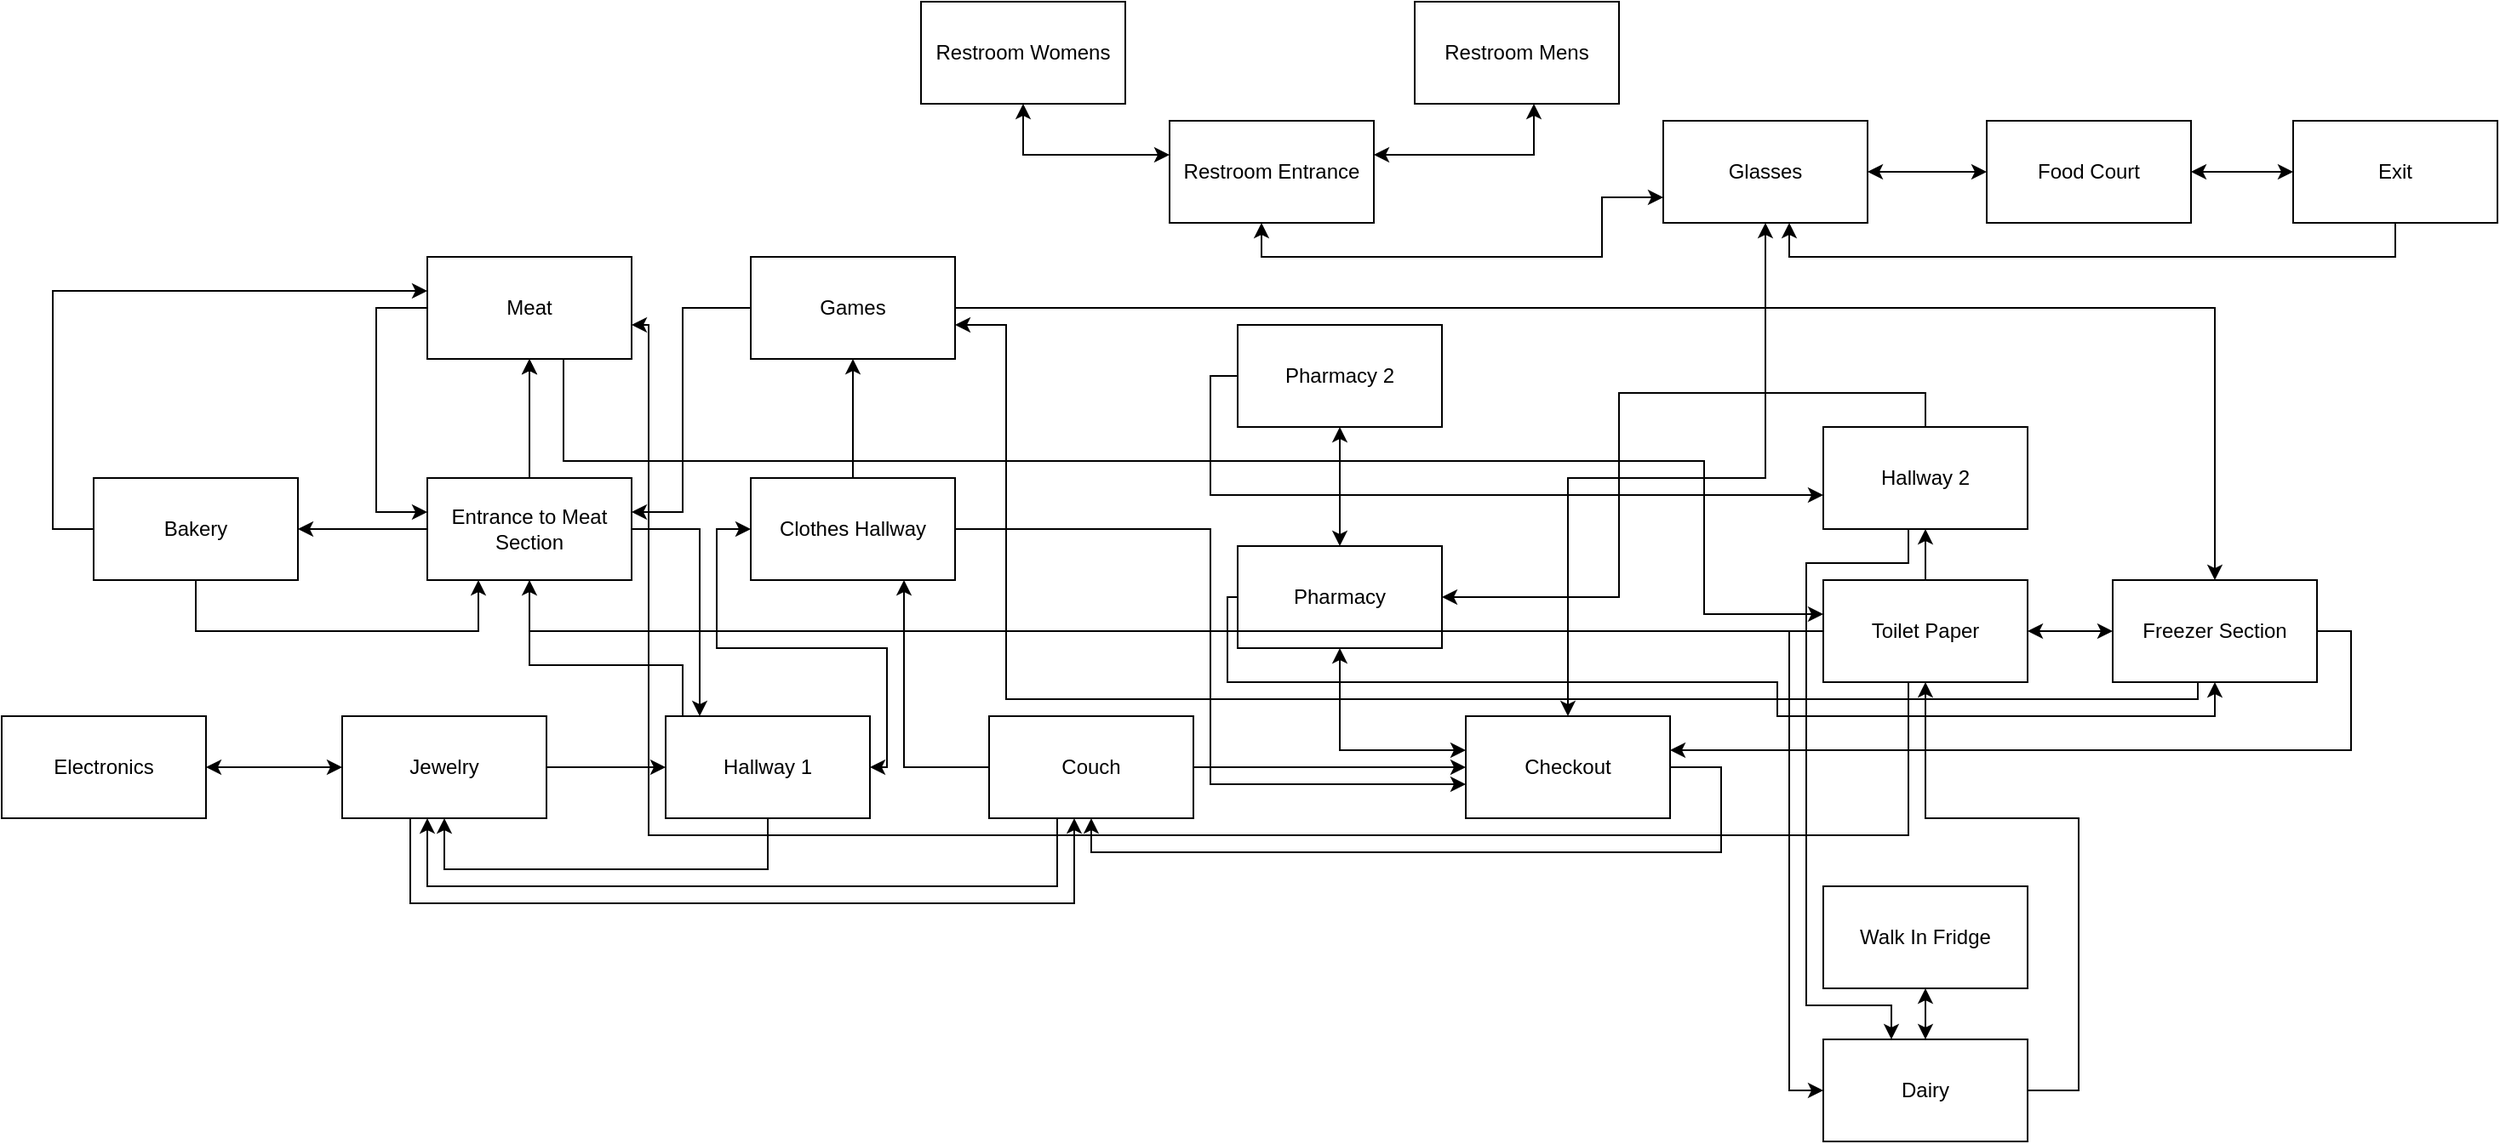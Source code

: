 <mxfile version="14.1.8" type="device"><diagram id="SVizjwu3zamiHl7EH8Ig" name="Page-1"><mxGraphModel dx="1673" dy="980" grid="1" gridSize="10" guides="1" tooltips="1" connect="1" arrows="1" fold="1" page="1" pageScale="1" pageWidth="827" pageHeight="1169" math="0" shadow="0"><root><mxCell id="0"/><mxCell id="1" parent="0"/><mxCell id="qOMJNBnPbXfByfTfFSW_-3" style="edgeStyle=orthogonalEdgeStyle;rounded=0;orthogonalLoop=1;jettySize=auto;html=1;startArrow=classic;startFill=1;" parent="1" source="qOMJNBnPbXfByfTfFSW_-1" target="qOMJNBnPbXfByfTfFSW_-2" edge="1"><mxGeometry relative="1" as="geometry"/></mxCell><mxCell id="qOMJNBnPbXfByfTfFSW_-1" value="Electronics" style="rounded=0;whiteSpace=wrap;html=1;" parent="1" vertex="1"><mxGeometry x="240" y="500" width="120" height="60" as="geometry"/></mxCell><mxCell id="qOMJNBnPbXfByfTfFSW_-5" style="edgeStyle=orthogonalEdgeStyle;rounded=0;orthogonalLoop=1;jettySize=auto;html=1;entryX=0;entryY=0.5;entryDx=0;entryDy=0;startArrow=none;startFill=0;" parent="1" source="qOMJNBnPbXfByfTfFSW_-2" target="qOMJNBnPbXfByfTfFSW_-4" edge="1"><mxGeometry relative="1" as="geometry"/></mxCell><mxCell id="qOMJNBnPbXfByfTfFSW_-32" style="edgeStyle=orthogonalEdgeStyle;rounded=0;orthogonalLoop=1;jettySize=auto;html=1;startArrow=none;startFill=0;" parent="1" source="qOMJNBnPbXfByfTfFSW_-2" target="qOMJNBnPbXfByfTfFSW_-7" edge="1"><mxGeometry relative="1" as="geometry"><Array as="points"><mxPoint x="480" y="610"/><mxPoint x="870" y="610"/></Array></mxGeometry></mxCell><mxCell id="qOMJNBnPbXfByfTfFSW_-2" value="Jewelry" style="rounded=0;whiteSpace=wrap;html=1;" parent="1" vertex="1"><mxGeometry x="440" y="500" width="120" height="60" as="geometry"/></mxCell><mxCell id="qOMJNBnPbXfByfTfFSW_-31" style="edgeStyle=orthogonalEdgeStyle;rounded=0;orthogonalLoop=1;jettySize=auto;html=1;startArrow=none;startFill=0;" parent="1" source="qOMJNBnPbXfByfTfFSW_-4" target="qOMJNBnPbXfByfTfFSW_-2" edge="1"><mxGeometry relative="1" as="geometry"><Array as="points"><mxPoint x="690" y="590"/><mxPoint x="500" y="590"/></Array></mxGeometry></mxCell><mxCell id="qOMJNBnPbXfByfTfFSW_-35" style="edgeStyle=orthogonalEdgeStyle;rounded=0;orthogonalLoop=1;jettySize=auto;html=1;startArrow=classic;startFill=1;" parent="1" source="qOMJNBnPbXfByfTfFSW_-4" target="qOMJNBnPbXfByfTfFSW_-34" edge="1"><mxGeometry relative="1" as="geometry"><Array as="points"><mxPoint x="760" y="530"/><mxPoint x="760" y="460"/><mxPoint x="660" y="460"/><mxPoint x="660" y="390"/></Array></mxGeometry></mxCell><mxCell id="qOMJNBnPbXfByfTfFSW_-58" style="edgeStyle=orthogonalEdgeStyle;rounded=0;orthogonalLoop=1;jettySize=auto;html=1;startArrow=none;startFill=0;" parent="1" source="qOMJNBnPbXfByfTfFSW_-4" target="qOMJNBnPbXfByfTfFSW_-57" edge="1"><mxGeometry relative="1" as="geometry"><Array as="points"><mxPoint x="640" y="470"/><mxPoint x="550" y="470"/></Array></mxGeometry></mxCell><mxCell id="qOMJNBnPbXfByfTfFSW_-4" value="Hallway 1" style="rounded=0;whiteSpace=wrap;html=1;" parent="1" vertex="1"><mxGeometry x="630" y="500" width="120" height="60" as="geometry"/></mxCell><mxCell id="qOMJNBnPbXfByfTfFSW_-10" style="edgeStyle=orthogonalEdgeStyle;rounded=0;orthogonalLoop=1;jettySize=auto;html=1;startArrow=none;startFill=0;" parent="1" source="qOMJNBnPbXfByfTfFSW_-7" target="qOMJNBnPbXfByfTfFSW_-9" edge="1"><mxGeometry relative="1" as="geometry"/></mxCell><mxCell id="qOMJNBnPbXfByfTfFSW_-33" style="edgeStyle=orthogonalEdgeStyle;rounded=0;orthogonalLoop=1;jettySize=auto;html=1;startArrow=none;startFill=0;" parent="1" source="qOMJNBnPbXfByfTfFSW_-7" target="qOMJNBnPbXfByfTfFSW_-2" edge="1"><mxGeometry relative="1" as="geometry"><Array as="points"><mxPoint x="860" y="600"/><mxPoint x="490" y="600"/></Array></mxGeometry></mxCell><mxCell id="qOMJNBnPbXfByfTfFSW_-74" style="edgeStyle=orthogonalEdgeStyle;rounded=0;orthogonalLoop=1;jettySize=auto;html=1;startArrow=none;startFill=0;endArrow=classic;endFill=1;" parent="1" source="qOMJNBnPbXfByfTfFSW_-7" target="qOMJNBnPbXfByfTfFSW_-34" edge="1"><mxGeometry relative="1" as="geometry"><Array as="points"><mxPoint x="770" y="530"/></Array></mxGeometry></mxCell><mxCell id="qOMJNBnPbXfByfTfFSW_-7" value="Couch" style="rounded=0;whiteSpace=wrap;html=1;" parent="1" vertex="1"><mxGeometry x="820" y="500" width="120" height="60" as="geometry"/></mxCell><mxCell id="qOMJNBnPbXfByfTfFSW_-13" style="edgeStyle=orthogonalEdgeStyle;rounded=0;orthogonalLoop=1;jettySize=auto;html=1;startArrow=classic;startFill=1;" parent="1" source="qOMJNBnPbXfByfTfFSW_-9" target="qOMJNBnPbXfByfTfFSW_-11" edge="1"><mxGeometry relative="1" as="geometry"><Array as="points"><mxPoint x="1160" y="360"/><mxPoint x="1276" y="360"/></Array></mxGeometry></mxCell><mxCell id="qOMJNBnPbXfByfTfFSW_-23" style="edgeStyle=orthogonalEdgeStyle;rounded=0;orthogonalLoop=1;jettySize=auto;html=1;entryX=0.5;entryY=1;entryDx=0;entryDy=0;startArrow=none;startFill=0;" parent="1" source="qOMJNBnPbXfByfTfFSW_-9" target="qOMJNBnPbXfByfTfFSW_-7" edge="1"><mxGeometry relative="1" as="geometry"><Array as="points"><mxPoint x="1250" y="530"/><mxPoint x="1250" y="580"/><mxPoint x="880" y="580"/></Array></mxGeometry></mxCell><mxCell id="qOMJNBnPbXfByfTfFSW_-29" style="edgeStyle=orthogonalEdgeStyle;rounded=0;orthogonalLoop=1;jettySize=auto;html=1;startArrow=classic;startFill=1;" parent="1" source="qOMJNBnPbXfByfTfFSW_-9" target="qOMJNBnPbXfByfTfFSW_-25" edge="1"><mxGeometry relative="1" as="geometry"><Array as="points"><mxPoint x="1026" y="520"/></Array></mxGeometry></mxCell><mxCell id="qOMJNBnPbXfByfTfFSW_-9" value="Checkout&lt;br&gt;" style="rounded=0;whiteSpace=wrap;html=1;" parent="1" vertex="1"><mxGeometry x="1100" y="500" width="120" height="60" as="geometry"/></mxCell><mxCell id="qOMJNBnPbXfByfTfFSW_-20" style="edgeStyle=orthogonalEdgeStyle;rounded=0;orthogonalLoop=1;jettySize=auto;html=1;startArrow=classic;startFill=1;" parent="1" source="qOMJNBnPbXfByfTfFSW_-11" target="qOMJNBnPbXfByfTfFSW_-19" edge="1"><mxGeometry relative="1" as="geometry"/></mxCell><mxCell id="qOMJNBnPbXfByfTfFSW_-11" value="Glasses" style="rounded=0;whiteSpace=wrap;html=1;" parent="1" vertex="1"><mxGeometry x="1216" y="150" width="120" height="60" as="geometry"/></mxCell><mxCell id="qOMJNBnPbXfByfTfFSW_-55" style="edgeStyle=orthogonalEdgeStyle;rounded=0;orthogonalLoop=1;jettySize=auto;html=1;startArrow=classic;startFill=1;" parent="1" source="qOMJNBnPbXfByfTfFSW_-12" target="qOMJNBnPbXfByfTfFSW_-54" edge="1"><mxGeometry relative="1" as="geometry"><Array as="points"><mxPoint x="840" y="170"/></Array></mxGeometry></mxCell><mxCell id="qOMJNBnPbXfByfTfFSW_-56" style="edgeStyle=orthogonalEdgeStyle;rounded=0;orthogonalLoop=1;jettySize=auto;html=1;startArrow=classic;startFill=1;" parent="1" source="qOMJNBnPbXfByfTfFSW_-12" target="qOMJNBnPbXfByfTfFSW_-53" edge="1"><mxGeometry relative="1" as="geometry"><Array as="points"><mxPoint x="1140" y="170"/></Array></mxGeometry></mxCell><mxCell id="qOMJNBnPbXfByfTfFSW_-71" style="edgeStyle=orthogonalEdgeStyle;rounded=0;orthogonalLoop=1;jettySize=auto;html=1;entryX=0;entryY=0.75;entryDx=0;entryDy=0;startArrow=classic;startFill=1;endArrow=classic;endFill=1;" parent="1" source="qOMJNBnPbXfByfTfFSW_-12" target="qOMJNBnPbXfByfTfFSW_-11" edge="1"><mxGeometry relative="1" as="geometry"><Array as="points"><mxPoint x="980" y="230"/><mxPoint x="1180" y="230"/><mxPoint x="1180" y="195"/></Array></mxGeometry></mxCell><mxCell id="qOMJNBnPbXfByfTfFSW_-12" value="Restroom Entrance" style="rounded=0;whiteSpace=wrap;html=1;" parent="1" vertex="1"><mxGeometry x="926" y="150" width="120" height="60" as="geometry"/></mxCell><mxCell id="qOMJNBnPbXfByfTfFSW_-22" style="edgeStyle=orthogonalEdgeStyle;rounded=0;orthogonalLoop=1;jettySize=auto;html=1;startArrow=classic;startFill=1;" parent="1" source="qOMJNBnPbXfByfTfFSW_-19" target="qOMJNBnPbXfByfTfFSW_-21" edge="1"><mxGeometry relative="1" as="geometry"/></mxCell><mxCell id="qOMJNBnPbXfByfTfFSW_-19" value="Food Court" style="rounded=0;whiteSpace=wrap;html=1;" parent="1" vertex="1"><mxGeometry x="1406" y="150" width="120" height="60" as="geometry"/></mxCell><mxCell id="qOMJNBnPbXfByfTfFSW_-72" style="edgeStyle=orthogonalEdgeStyle;rounded=0;orthogonalLoop=1;jettySize=auto;html=1;startArrow=none;startFill=0;endArrow=classic;endFill=1;" parent="1" source="qOMJNBnPbXfByfTfFSW_-21" target="qOMJNBnPbXfByfTfFSW_-11" edge="1"><mxGeometry relative="1" as="geometry"><Array as="points"><mxPoint x="1646" y="230"/><mxPoint x="1290" y="230"/></Array></mxGeometry></mxCell><mxCell id="qOMJNBnPbXfByfTfFSW_-21" value="Exit" style="rounded=0;whiteSpace=wrap;html=1;" parent="1" vertex="1"><mxGeometry x="1586" y="150" width="120" height="60" as="geometry"/></mxCell><mxCell id="qOMJNBnPbXfByfTfFSW_-30" style="edgeStyle=orthogonalEdgeStyle;rounded=0;orthogonalLoop=1;jettySize=auto;html=1;startArrow=classic;startFill=1;" parent="1" source="qOMJNBnPbXfByfTfFSW_-25" target="qOMJNBnPbXfByfTfFSW_-26" edge="1"><mxGeometry relative="1" as="geometry"/></mxCell><mxCell id="qOMJNBnPbXfByfTfFSW_-47" style="edgeStyle=orthogonalEdgeStyle;rounded=0;orthogonalLoop=1;jettySize=auto;html=1;startArrow=none;startFill=0;" parent="1" source="qOMJNBnPbXfByfTfFSW_-25" target="qOMJNBnPbXfByfTfFSW_-39" edge="1"><mxGeometry relative="1" as="geometry"><Array as="points"><mxPoint x="960" y="430"/><mxPoint x="960" y="480"/><mxPoint x="1283" y="480"/><mxPoint x="1283" y="500"/><mxPoint x="1540" y="500"/></Array></mxGeometry></mxCell><mxCell id="qOMJNBnPbXfByfTfFSW_-25" value="Pharmacy" style="rounded=0;whiteSpace=wrap;html=1;" parent="1" vertex="1"><mxGeometry x="966" y="400" width="120" height="60" as="geometry"/></mxCell><mxCell id="qOMJNBnPbXfByfTfFSW_-73" style="edgeStyle=orthogonalEdgeStyle;rounded=0;orthogonalLoop=1;jettySize=auto;html=1;startArrow=none;startFill=0;endArrow=classic;endFill=1;" parent="1" source="qOMJNBnPbXfByfTfFSW_-26" target="qOMJNBnPbXfByfTfFSW_-44" edge="1"><mxGeometry relative="1" as="geometry"><Array as="points"><mxPoint x="950" y="300"/><mxPoint x="950" y="370"/></Array></mxGeometry></mxCell><mxCell id="qOMJNBnPbXfByfTfFSW_-26" value="Pharmacy 2" style="rounded=0;whiteSpace=wrap;html=1;" parent="1" vertex="1"><mxGeometry x="966" y="270" width="120" height="60" as="geometry"/></mxCell><mxCell id="qOMJNBnPbXfByfTfFSW_-36" style="edgeStyle=orthogonalEdgeStyle;rounded=0;orthogonalLoop=1;jettySize=auto;html=1;startArrow=none;startFill=0;" parent="1" source="qOMJNBnPbXfByfTfFSW_-34" target="qOMJNBnPbXfByfTfFSW_-9" edge="1"><mxGeometry relative="1" as="geometry"><Array as="points"><mxPoint x="950" y="390"/><mxPoint x="950" y="540"/></Array></mxGeometry></mxCell><mxCell id="qOMJNBnPbXfByfTfFSW_-38" style="edgeStyle=orthogonalEdgeStyle;rounded=0;orthogonalLoop=1;jettySize=auto;html=1;startArrow=none;startFill=0;" parent="1" source="qOMJNBnPbXfByfTfFSW_-34" target="qOMJNBnPbXfByfTfFSW_-37" edge="1"><mxGeometry relative="1" as="geometry"/></mxCell><mxCell id="qOMJNBnPbXfByfTfFSW_-34" value="Clothes Hallway" style="rounded=0;whiteSpace=wrap;html=1;" parent="1" vertex="1"><mxGeometry x="680" y="360" width="120" height="60" as="geometry"/></mxCell><mxCell id="qOMJNBnPbXfByfTfFSW_-40" style="edgeStyle=orthogonalEdgeStyle;rounded=0;orthogonalLoop=1;jettySize=auto;html=1;startArrow=none;startFill=0;" parent="1" source="qOMJNBnPbXfByfTfFSW_-37" target="qOMJNBnPbXfByfTfFSW_-39" edge="1"><mxGeometry relative="1" as="geometry"/></mxCell><mxCell id="qOMJNBnPbXfByfTfFSW_-69" style="edgeStyle=orthogonalEdgeStyle;rounded=0;orthogonalLoop=1;jettySize=auto;html=1;startArrow=none;startFill=0;" parent="1" source="qOMJNBnPbXfByfTfFSW_-37" target="qOMJNBnPbXfByfTfFSW_-57" edge="1"><mxGeometry relative="1" as="geometry"><Array as="points"><mxPoint x="640" y="260"/><mxPoint x="640" y="380"/></Array></mxGeometry></mxCell><mxCell id="qOMJNBnPbXfByfTfFSW_-37" value="Games" style="rounded=0;whiteSpace=wrap;html=1;" parent="1" vertex="1"><mxGeometry x="680" y="230" width="120" height="60" as="geometry"/></mxCell><mxCell id="qOMJNBnPbXfByfTfFSW_-41" style="edgeStyle=orthogonalEdgeStyle;rounded=0;orthogonalLoop=1;jettySize=auto;html=1;startArrow=none;startFill=0;" parent="1" source="qOMJNBnPbXfByfTfFSW_-39" target="qOMJNBnPbXfByfTfFSW_-9" edge="1"><mxGeometry relative="1" as="geometry"><Array as="points"><mxPoint x="1620" y="450"/><mxPoint x="1620" y="520"/></Array></mxGeometry></mxCell><mxCell id="qOMJNBnPbXfByfTfFSW_-43" style="edgeStyle=orthogonalEdgeStyle;rounded=0;orthogonalLoop=1;jettySize=auto;html=1;startArrow=classic;startFill=1;" parent="1" source="qOMJNBnPbXfByfTfFSW_-39" target="qOMJNBnPbXfByfTfFSW_-42" edge="1"><mxGeometry relative="1" as="geometry"/></mxCell><mxCell id="W2KsWeYacXVtt9QIsytX-1" style="edgeStyle=orthogonalEdgeStyle;rounded=0;orthogonalLoop=1;jettySize=auto;html=1;" parent="1" source="qOMJNBnPbXfByfTfFSW_-39" target="qOMJNBnPbXfByfTfFSW_-37" edge="1"><mxGeometry relative="1" as="geometry"><Array as="points"><mxPoint x="1530" y="490"/><mxPoint x="830" y="490"/><mxPoint x="830" y="270"/></Array></mxGeometry></mxCell><mxCell id="qOMJNBnPbXfByfTfFSW_-39" value="Freezer Section" style="rounded=0;whiteSpace=wrap;html=1;" parent="1" vertex="1"><mxGeometry x="1480" y="420" width="120" height="60" as="geometry"/></mxCell><mxCell id="qOMJNBnPbXfByfTfFSW_-45" style="edgeStyle=orthogonalEdgeStyle;rounded=0;orthogonalLoop=1;jettySize=auto;html=1;startArrow=none;startFill=0;" parent="1" source="qOMJNBnPbXfByfTfFSW_-42" target="qOMJNBnPbXfByfTfFSW_-44" edge="1"><mxGeometry relative="1" as="geometry"/></mxCell><mxCell id="qOMJNBnPbXfByfTfFSW_-49" style="edgeStyle=orthogonalEdgeStyle;rounded=0;orthogonalLoop=1;jettySize=auto;html=1;startArrow=none;startFill=0;" parent="1" source="qOMJNBnPbXfByfTfFSW_-42" target="qOMJNBnPbXfByfTfFSW_-48" edge="1"><mxGeometry relative="1" as="geometry"><Array as="points"><mxPoint x="1290" y="450"/><mxPoint x="1290" y="720"/></Array></mxGeometry></mxCell><mxCell id="H4cqbCEjL8_t_VFp2lX5-1" style="edgeStyle=orthogonalEdgeStyle;rounded=0;orthogonalLoop=1;jettySize=auto;html=1;" edge="1" parent="1" source="qOMJNBnPbXfByfTfFSW_-42" target="qOMJNBnPbXfByfTfFSW_-59"><mxGeometry relative="1" as="geometry"/></mxCell><mxCell id="H4cqbCEjL8_t_VFp2lX5-2" style="edgeStyle=orthogonalEdgeStyle;rounded=0;orthogonalLoop=1;jettySize=auto;html=1;" edge="1" parent="1" source="qOMJNBnPbXfByfTfFSW_-42" target="qOMJNBnPbXfByfTfFSW_-59"><mxGeometry relative="1" as="geometry"><Array as="points"><mxPoint x="1360" y="570"/><mxPoint x="620" y="570"/><mxPoint x="620" y="270"/></Array></mxGeometry></mxCell><mxCell id="qOMJNBnPbXfByfTfFSW_-42" value="Toilet Paper" style="rounded=0;whiteSpace=wrap;html=1;" parent="1" vertex="1"><mxGeometry x="1310" y="420" width="120" height="60" as="geometry"/></mxCell><mxCell id="qOMJNBnPbXfByfTfFSW_-46" style="edgeStyle=orthogonalEdgeStyle;rounded=0;orthogonalLoop=1;jettySize=auto;html=1;startArrow=none;startFill=0;" parent="1" source="qOMJNBnPbXfByfTfFSW_-44" target="qOMJNBnPbXfByfTfFSW_-25" edge="1"><mxGeometry relative="1" as="geometry"><Array as="points"><mxPoint x="1370" y="310"/><mxPoint x="1190" y="310"/><mxPoint x="1190" y="430"/></Array></mxGeometry></mxCell><mxCell id="qOMJNBnPbXfByfTfFSW_-70" style="edgeStyle=orthogonalEdgeStyle;rounded=0;orthogonalLoop=1;jettySize=auto;html=1;startArrow=none;startFill=0;" parent="1" source="qOMJNBnPbXfByfTfFSW_-44" target="qOMJNBnPbXfByfTfFSW_-48" edge="1"><mxGeometry relative="1" as="geometry"><Array as="points"><mxPoint x="1360" y="410"/><mxPoint x="1300" y="410"/><mxPoint x="1300" y="670"/><mxPoint x="1350" y="670"/></Array></mxGeometry></mxCell><mxCell id="qOMJNBnPbXfByfTfFSW_-44" value="Hallway 2" style="rounded=0;whiteSpace=wrap;html=1;" parent="1" vertex="1"><mxGeometry x="1310" y="330" width="120" height="60" as="geometry"/></mxCell><mxCell id="qOMJNBnPbXfByfTfFSW_-50" style="edgeStyle=orthogonalEdgeStyle;rounded=0;orthogonalLoop=1;jettySize=auto;html=1;startArrow=none;startFill=0;" parent="1" source="qOMJNBnPbXfByfTfFSW_-48" target="qOMJNBnPbXfByfTfFSW_-42" edge="1"><mxGeometry relative="1" as="geometry"><Array as="points"><mxPoint x="1460" y="720"/><mxPoint x="1460" y="560"/><mxPoint x="1370" y="560"/></Array></mxGeometry></mxCell><mxCell id="qOMJNBnPbXfByfTfFSW_-52" style="edgeStyle=orthogonalEdgeStyle;rounded=0;orthogonalLoop=1;jettySize=auto;html=1;startArrow=classic;startFill=1;" parent="1" source="qOMJNBnPbXfByfTfFSW_-48" target="qOMJNBnPbXfByfTfFSW_-51" edge="1"><mxGeometry relative="1" as="geometry"/></mxCell><mxCell id="qOMJNBnPbXfByfTfFSW_-48" value="Dairy" style="rounded=0;whiteSpace=wrap;html=1;" parent="1" vertex="1"><mxGeometry x="1310" y="690" width="120" height="60" as="geometry"/></mxCell><mxCell id="qOMJNBnPbXfByfTfFSW_-51" value="Walk In Fridge" style="rounded=0;whiteSpace=wrap;html=1;" parent="1" vertex="1"><mxGeometry x="1310" y="600" width="120" height="60" as="geometry"/></mxCell><mxCell id="qOMJNBnPbXfByfTfFSW_-53" value="Restroom Mens" style="rounded=0;whiteSpace=wrap;html=1;" parent="1" vertex="1"><mxGeometry x="1070" y="80" width="120" height="60" as="geometry"/></mxCell><mxCell id="qOMJNBnPbXfByfTfFSW_-54" value="Restroom Womens" style="rounded=0;whiteSpace=wrap;html=1;" parent="1" vertex="1"><mxGeometry x="780" y="80" width="120" height="60" as="geometry"/></mxCell><mxCell id="qOMJNBnPbXfByfTfFSW_-60" style="edgeStyle=orthogonalEdgeStyle;rounded=0;orthogonalLoop=1;jettySize=auto;html=1;startArrow=none;startFill=0;" parent="1" source="qOMJNBnPbXfByfTfFSW_-57" target="qOMJNBnPbXfByfTfFSW_-59" edge="1"><mxGeometry relative="1" as="geometry"><Array as="points"><mxPoint x="550" y="310"/><mxPoint x="550" y="310"/></Array></mxGeometry></mxCell><mxCell id="qOMJNBnPbXfByfTfFSW_-61" style="edgeStyle=orthogonalEdgeStyle;rounded=0;orthogonalLoop=1;jettySize=auto;html=1;startArrow=none;startFill=0;" parent="1" source="qOMJNBnPbXfByfTfFSW_-57" target="qOMJNBnPbXfByfTfFSW_-4" edge="1"><mxGeometry relative="1" as="geometry"><Array as="points"><mxPoint x="650" y="390"/></Array></mxGeometry></mxCell><mxCell id="qOMJNBnPbXfByfTfFSW_-64" style="edgeStyle=orthogonalEdgeStyle;rounded=0;orthogonalLoop=1;jettySize=auto;html=1;startArrow=none;startFill=0;" parent="1" source="qOMJNBnPbXfByfTfFSW_-57" target="qOMJNBnPbXfByfTfFSW_-63" edge="1"><mxGeometry relative="1" as="geometry"/></mxCell><mxCell id="qOMJNBnPbXfByfTfFSW_-57" value="Entrance to Meat Section" style="rounded=0;whiteSpace=wrap;html=1;" parent="1" vertex="1"><mxGeometry x="490" y="360" width="120" height="60" as="geometry"/></mxCell><mxCell id="qOMJNBnPbXfByfTfFSW_-62" style="edgeStyle=orthogonalEdgeStyle;rounded=0;orthogonalLoop=1;jettySize=auto;html=1;startArrow=none;startFill=0;" parent="1" source="qOMJNBnPbXfByfTfFSW_-59" target="qOMJNBnPbXfByfTfFSW_-57" edge="1"><mxGeometry relative="1" as="geometry"><Array as="points"><mxPoint x="460" y="260"/><mxPoint x="460" y="380"/></Array></mxGeometry></mxCell><mxCell id="qOMJNBnPbXfByfTfFSW_-67" style="edgeStyle=orthogonalEdgeStyle;rounded=0;orthogonalLoop=1;jettySize=auto;html=1;startArrow=none;startFill=0;" parent="1" source="qOMJNBnPbXfByfTfFSW_-59" target="qOMJNBnPbXfByfTfFSW_-42" edge="1"><mxGeometry relative="1" as="geometry"><Array as="points"><mxPoint x="570" y="350"/><mxPoint x="1240" y="350"/><mxPoint x="1240" y="440"/></Array></mxGeometry></mxCell><mxCell id="qOMJNBnPbXfByfTfFSW_-59" value="Meat" style="rounded=0;whiteSpace=wrap;html=1;" parent="1" vertex="1"><mxGeometry x="490" y="230" width="120" height="60" as="geometry"/></mxCell><mxCell id="qOMJNBnPbXfByfTfFSW_-65" style="edgeStyle=orthogonalEdgeStyle;rounded=0;orthogonalLoop=1;jettySize=auto;html=1;startArrow=none;startFill=0;" parent="1" source="qOMJNBnPbXfByfTfFSW_-63" target="qOMJNBnPbXfByfTfFSW_-57" edge="1"><mxGeometry relative="1" as="geometry"><Array as="points"><mxPoint x="354" y="450"/><mxPoint x="520" y="450"/></Array></mxGeometry></mxCell><mxCell id="qOMJNBnPbXfByfTfFSW_-66" style="edgeStyle=orthogonalEdgeStyle;rounded=0;orthogonalLoop=1;jettySize=auto;html=1;startArrow=none;startFill=0;" parent="1" source="qOMJNBnPbXfByfTfFSW_-63" target="qOMJNBnPbXfByfTfFSW_-59" edge="1"><mxGeometry relative="1" as="geometry"><Array as="points"><mxPoint x="270" y="390"/><mxPoint x="270" y="250"/></Array></mxGeometry></mxCell><mxCell id="qOMJNBnPbXfByfTfFSW_-63" value="Bakery" style="rounded=0;whiteSpace=wrap;html=1;" parent="1" vertex="1"><mxGeometry x="294" y="360" width="120" height="60" as="geometry"/></mxCell></root></mxGraphModel></diagram></mxfile>